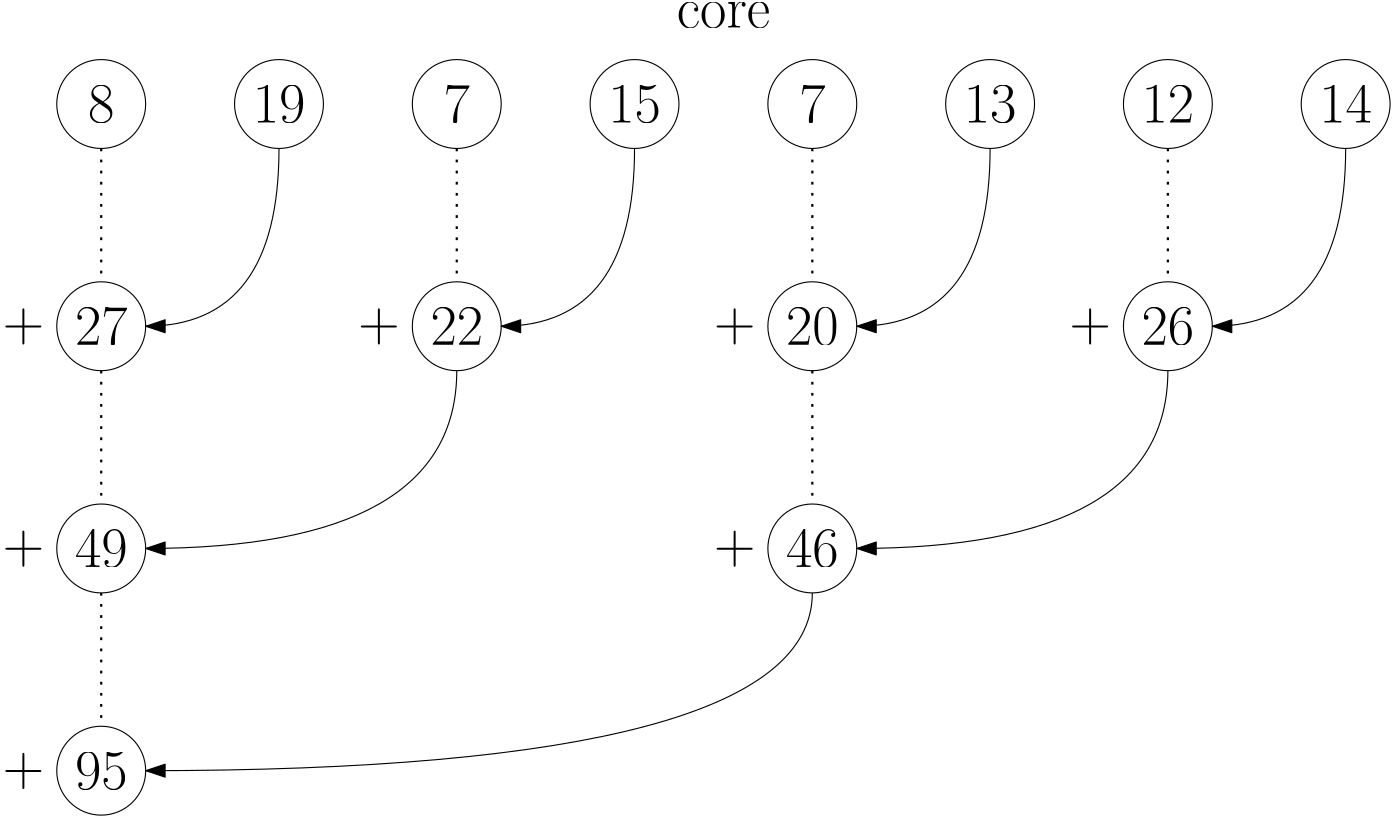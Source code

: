 <?xml version="1.0"?>
<!DOCTYPE ipe SYSTEM "ipe.dtd">
<ipe version="70218" creator="Ipe 7.2.28">
<info created="D:20240924163623" modified="D:20240924163910"/>
<ipestyle name="basic">
<symbol name="arrow/arc(spx)">
<path stroke="sym-stroke" fill="sym-stroke" pen="sym-pen">
0 0 m
-1 0.333 l
-1 -0.333 l
h
</path>
</symbol>
<symbol name="arrow/farc(spx)">
<path stroke="sym-stroke" fill="white" pen="sym-pen">
0 0 m
-1 0.333 l
-1 -0.333 l
h
</path>
</symbol>
<symbol name="arrow/ptarc(spx)">
<path stroke="sym-stroke" fill="sym-stroke" pen="sym-pen">
0 0 m
-1 0.333 l
-0.8 0 l
-1 -0.333 l
h
</path>
</symbol>
<symbol name="arrow/fptarc(spx)">
<path stroke="sym-stroke" fill="white" pen="sym-pen">
0 0 m
-1 0.333 l
-0.8 0 l
-1 -0.333 l
h
</path>
</symbol>
<symbol name="mark/circle(sx)" transformations="translations">
<path fill="sym-stroke">
0.6 0 0 0.6 0 0 e
0.4 0 0 0.4 0 0 e
</path>
</symbol>
<symbol name="mark/disk(sx)" transformations="translations">
<path fill="sym-stroke">
0.6 0 0 0.6 0 0 e
</path>
</symbol>
<symbol name="mark/fdisk(sfx)" transformations="translations">
<group>
<path fill="sym-fill">
0.5 0 0 0.5 0 0 e
</path>
<path fill="sym-stroke" fillrule="eofill">
0.6 0 0 0.6 0 0 e
0.4 0 0 0.4 0 0 e
</path>
</group>
</symbol>
<symbol name="mark/box(sx)" transformations="translations">
<path fill="sym-stroke" fillrule="eofill">
-0.6 -0.6 m
0.6 -0.6 l
0.6 0.6 l
-0.6 0.6 l
h
-0.4 -0.4 m
0.4 -0.4 l
0.4 0.4 l
-0.4 0.4 l
h
</path>
</symbol>
<symbol name="mark/square(sx)" transformations="translations">
<path fill="sym-stroke">
-0.6 -0.6 m
0.6 -0.6 l
0.6 0.6 l
-0.6 0.6 l
h
</path>
</symbol>
<symbol name="mark/fsquare(sfx)" transformations="translations">
<group>
<path fill="sym-fill">
-0.5 -0.5 m
0.5 -0.5 l
0.5 0.5 l
-0.5 0.5 l
h
</path>
<path fill="sym-stroke" fillrule="eofill">
-0.6 -0.6 m
0.6 -0.6 l
0.6 0.6 l
-0.6 0.6 l
h
-0.4 -0.4 m
0.4 -0.4 l
0.4 0.4 l
-0.4 0.4 l
h
</path>
</group>
</symbol>
<symbol name="mark/cross(sx)" transformations="translations">
<group>
<path fill="sym-stroke">
-0.43 -0.57 m
0.57 0.43 l
0.43 0.57 l
-0.57 -0.43 l
h
</path>
<path fill="sym-stroke">
-0.43 0.57 m
0.57 -0.43 l
0.43 -0.57 l
-0.57 0.43 l
h
</path>
</group>
</symbol>
<symbol name="arrow/fnormal(spx)">
<path stroke="sym-stroke" fill="white" pen="sym-pen">
0 0 m
-1 0.333 l
-1 -0.333 l
h
</path>
</symbol>
<symbol name="arrow/pointed(spx)">
<path stroke="sym-stroke" fill="sym-stroke" pen="sym-pen">
0 0 m
-1 0.333 l
-0.8 0 l
-1 -0.333 l
h
</path>
</symbol>
<symbol name="arrow/fpointed(spx)">
<path stroke="sym-stroke" fill="white" pen="sym-pen">
0 0 m
-1 0.333 l
-0.8 0 l
-1 -0.333 l
h
</path>
</symbol>
<symbol name="arrow/linear(spx)">
<path stroke="sym-stroke" pen="sym-pen">
-1 0.333 m
0 0 l
-1 -0.333 l
</path>
</symbol>
<symbol name="arrow/fdouble(spx)">
<path stroke="sym-stroke" fill="white" pen="sym-pen">
0 0 m
-1 0.333 l
-1 -0.333 l
h
-1 0 m
-2 0.333 l
-2 -0.333 l
h
</path>
</symbol>
<symbol name="arrow/double(spx)">
<path stroke="sym-stroke" fill="sym-stroke" pen="sym-pen">
0 0 m
-1 0.333 l
-1 -0.333 l
h
-1 0 m
-2 0.333 l
-2 -0.333 l
h
</path>
</symbol>
<symbol name="arrow/mid-normal(spx)">
<path stroke="sym-stroke" fill="sym-stroke" pen="sym-pen">
0.5 0 m
-0.5 0.333 l
-0.5 -0.333 l
h
</path>
</symbol>
<symbol name="arrow/mid-fnormal(spx)">
<path stroke="sym-stroke" fill="white" pen="sym-pen">
0.5 0 m
-0.5 0.333 l
-0.5 -0.333 l
h
</path>
</symbol>
<symbol name="arrow/mid-pointed(spx)">
<path stroke="sym-stroke" fill="sym-stroke" pen="sym-pen">
0.5 0 m
-0.5 0.333 l
-0.3 0 l
-0.5 -0.333 l
h
</path>
</symbol>
<symbol name="arrow/mid-fpointed(spx)">
<path stroke="sym-stroke" fill="white" pen="sym-pen">
0.5 0 m
-0.5 0.333 l
-0.3 0 l
-0.5 -0.333 l
h
</path>
</symbol>
<symbol name="arrow/mid-double(spx)">
<path stroke="sym-stroke" fill="sym-stroke" pen="sym-pen">
1 0 m
0 0.333 l
0 -0.333 l
h
0 0 m
-1 0.333 l
-1 -0.333 l
h
</path>
</symbol>
<symbol name="arrow/mid-fdouble(spx)">
<path stroke="sym-stroke" fill="white" pen="sym-pen">
1 0 m
0 0.333 l
0 -0.333 l
h
0 0 m
-1 0.333 l
-1 -0.333 l
h
</path>
</symbol>
<anglesize name="22.5 deg" value="22.5"/>
<anglesize name="30 deg" value="30"/>
<anglesize name="45 deg" value="45"/>
<anglesize name="60 deg" value="60"/>
<anglesize name="90 deg" value="90"/>
<arrowsize name="large" value="10"/>
<arrowsize name="small" value="5"/>
<arrowsize name="tiny" value="3"/>
<color name="blue" value="0 0 1"/>
<color name="brown" value="0.647 0.165 0.165"/>
<color name="darkblue" value="0 0 0.545"/>
<color name="darkcyan" value="0 0.545 0.545"/>
<color name="darkgray" value="0.663"/>
<color name="darkgreen" value="0 0.392 0"/>
<color name="darkmagenta" value="0.545 0 0.545"/>
<color name="darkorange" value="1 0.549 0"/>
<color name="darkred" value="0.545 0 0"/>
<color name="gold" value="1 0.843 0"/>
<color name="gray" value="0.745"/>
<color name="green" value="0 1 0"/>
<color name="lightblue" value="0.678 0.847 0.902"/>
<color name="lightcyan" value="0.878 1 1"/>
<color name="lightgray" value="0.827"/>
<color name="lightgreen" value="0.565 0.933 0.565"/>
<color name="lightyellow" value="1 1 0.878"/>
<color name="navy" value="0 0 0.502"/>
<color name="orange" value="1 0.647 0"/>
<color name="pink" value="1 0.753 0.796"/>
<color name="purple" value="0.627 0.125 0.941"/>
<color name="red" value="1 0 0"/>
<color name="seagreen" value="0.18 0.545 0.341"/>
<color name="turquoise" value="0.251 0.878 0.816"/>
<color name="violet" value="0.933 0.51 0.933"/>
<color name="yellow" value="1 1 0"/>
<dashstyle name="dash dot dotted" value="[4 2 1 2 1 2] 0"/>
<dashstyle name="dash dotted" value="[4 2 1 2] 0"/>
<dashstyle name="dashed" value="[4] 0"/>
<dashstyle name="dotted" value="[1 3] 0"/>
<gridsize name="10 pts (~3.5 mm)" value="10"/>
<gridsize name="14 pts (~5 mm)" value="14"/>
<gridsize name="16 pts (~6 mm)" value="16"/>
<gridsize name="20 pts (~7 mm)" value="20"/>
<gridsize name="28 pts (~10 mm)" value="28"/>
<gridsize name="32 pts (~12 mm)" value="32"/>
<gridsize name="4 pts" value="4"/>
<gridsize name="56 pts (~20 mm)" value="56"/>
<gridsize name="8 pts (~3 mm)" value="8"/>
<opacity name="10%" value="0.1"/>
<opacity name="30%" value="0.3"/>
<opacity name="50%" value="0.5"/>
<opacity name="75%" value="0.75"/>
<pen name="fat" value="1.2"/>
<pen name="heavier" value="0.8"/>
<pen name="ultrafat" value="2"/>
<symbolsize name="large" value="5"/>
<symbolsize name="small" value="2"/>
<symbolsize name="tiny" value="1.1"/>
<textsize name="Huge" value="\Huge"/>
<textsize name="LARGE" value="\LARGE"/>
<textsize name="Large" value="\Large"/>
<textsize name="footnote" value="\footnotesize"/>
<textsize name="huge" value="\huge"/>
<textsize name="large" value="\large"/>
<textsize name="script" value="\scriptsize"/>
<textsize name="small" value="\small"/>
<textsize name="tiny" value="\tiny"/>
<textstyle name="center" begin="\begin{center}" end="\end{center}"/>
<textstyle name="item" begin="\begin{itemize}\item{}" end="\end{itemize}"/>
<textstyle name="itemize" begin="\begin{itemize}" end="\end{itemize}"/>
<tiling name="falling" angle="-60" step="4" width="1"/>
<tiling name="rising" angle="30" step="4" width="1"/>
</ipestyle>
<page>
<layer name="alpha"/>
<view layers="alpha" active="alpha"/>
<text layer="alpha" matrix="1 0 0 1 -104 8" transformations="translations" pos="200 728" stroke="black" type="label" width="9.476" height="13.319" depth="0" halign="center" valign="center" size="huge">8</text>
<path matrix="1 0 0 1 -104 8" stroke="black">
16 0 0 16 200 728 e
</path>
<text matrix="1 0 0 1 -40 8" transformations="translations" pos="200 728" stroke="black" type="label" width="18.952" height="13.319" depth="0" halign="center" valign="center" size="huge">19</text>
<path matrix="1 0 0 1 -40 8" stroke="black">
16 0 0 16 200 728 e
</path>
<text matrix="1 0 0 1 24 8" transformations="translations" pos="200 728" stroke="black" type="label" width="9.476" height="13.319" depth="0" halign="center" valign="center" size="huge">7</text>
<path matrix="1 0 0 1 24 8" stroke="black">
16 0 0 16 200 728 e
</path>
<text matrix="1 0 0 1 88 8" transformations="translations" pos="200 728" stroke="black" type="label" width="18.952" height="13.319" depth="0" halign="center" valign="center" size="huge">15</text>
<path matrix="1 0 0 1 88 8" stroke="black">
16 0 0 16 200 728 e
</path>
<text matrix="1 0 0 1 152 8" transformations="translations" pos="200 728" stroke="black" type="label" width="9.476" height="13.319" depth="0" halign="center" valign="center" size="huge">7</text>
<path matrix="1 0 0 1 152 8" stroke="black">
16 0 0 16 200 728 e
</path>
<text matrix="1 0 0 1 216 8" transformations="translations" pos="200 728" stroke="black" type="label" width="18.952" height="13.319" depth="0" halign="center" valign="center" size="huge">13</text>
<path matrix="1 0 0 1 216 8" stroke="black">
16 0 0 16 200 728 e
</path>
<text matrix="1 0 0 1 280 8" transformations="translations" pos="200 728" stroke="black" type="label" width="18.952" height="13.319" depth="0" halign="center" valign="center" size="huge">12</text>
<path matrix="1 0 0 1 280 8" stroke="black">
16 0 0 16 200 728 e
</path>
<text matrix="1 0 0 1 344 8" transformations="translations" pos="200 728" stroke="black" type="label" width="18.952" height="13.319" depth="0" halign="center" valign="center" size="huge">14</text>
<path matrix="1 0 0 1 344 8" stroke="black">
16 0 0 16 200 728 e
</path>
<text matrix="1 0 0 1 -104 -72" transformations="translations" pos="200 728" stroke="black" type="label" width="18.952" height="13.319" depth="0" halign="center" valign="center" size="huge">27</text>
<path matrix="1 0 0 1 -104 -72" stroke="black">
16 0 0 16 200 728 e
</path>
<text matrix="1 0 0 1 -132 -72" transformations="translations" pos="200 728" stroke="black" type="label" width="14.874" height="11.644" depth="1.31" halign="center" valign="center" size="huge">+</text>
<text matrix="1 0 0 1 24 -72" transformations="translations" pos="200 728" stroke="black" type="label" width="18.952" height="13.319" depth="0" halign="center" valign="center" size="huge">22</text>
<path matrix="1 0 0 1 24 -72" stroke="black">
16 0 0 16 200 728 e
</path>
<text matrix="1 0 0 1 -4 -72" transformations="translations" pos="200 728" stroke="black" type="label" width="14.874" height="11.644" depth="1.31" halign="center" valign="center" size="huge">+</text>
<text matrix="1 0 0 1 152 -72" transformations="translations" pos="200 728" stroke="black" type="label" width="18.952" height="13.319" depth="0" halign="center" valign="center" size="huge">20</text>
<path matrix="1 0 0 1 152 -72" stroke="black">
16 0 0 16 200 728 e
</path>
<text matrix="1 0 0 1 124 -72" transformations="translations" pos="200 728" stroke="black" type="label" width="14.874" height="11.644" depth="1.31" halign="center" valign="center" size="huge">+</text>
<text matrix="1 0 0 1 280 -72" transformations="translations" pos="200 728" stroke="black" type="label" width="18.952" height="13.319" depth="0" halign="center" valign="center" size="huge">26</text>
<path matrix="1 0 0 1 280 -72" stroke="black">
16 0 0 16 200 728 e
</path>
<text matrix="1 0 0 1 252 -72" transformations="translations" pos="200 728" stroke="black" type="label" width="14.874" height="11.644" depth="1.31" halign="center" valign="center" size="huge">+</text>
<path stroke="black" dash="dotted" pen="heavier">
96 720 m
96 672 l
</path>
<path matrix="1 0 0 1 128 0" stroke="black" dash="dotted" pen="heavier">
96 720 m
96 672 l
</path>
<path matrix="1 0 0 1 256 0" stroke="black" dash="dotted" pen="heavier">
96 720 m
96 672 l
</path>
<path matrix="1 0 0 1 384 0" stroke="black" dash="dotted" pen="heavier">
96 720 m
96 672 l
</path>
<text matrix="1 0 0 1 -104 -152" transformations="translations" pos="200 728" stroke="black" type="label" width="18.952" height="13.319" depth="0" halign="center" valign="center" size="huge">49</text>
<path matrix="1 0 0 1 -104 -152" stroke="black">
16 0 0 16 200 728 e
</path>
<text matrix="1 0 0 1 -132 -152" transformations="translations" pos="200 728" stroke="black" type="label" width="14.874" height="11.644" depth="1.31" halign="center" valign="center" size="huge">+</text>
<path matrix="1 0 0 1 0 -80" stroke="black" dash="dotted" pen="heavier">
96 720 m
96 672 l
</path>
<text matrix="1 0 0 1 152 -152" transformations="translations" pos="200 728" stroke="black" type="label" width="18.952" height="13.319" depth="0" halign="center" valign="center" size="huge">46</text>
<path matrix="1 0 0 1 152 -152" stroke="black">
16 0 0 16 200 728 e
</path>
<text matrix="1 0 0 1 124 -152" transformations="translations" pos="200 728" stroke="black" type="label" width="14.874" height="11.644" depth="1.31" halign="center" valign="center" size="huge">+</text>
<path matrix="1 0 0 1 256 -80" stroke="black" dash="dotted" pen="heavier">
96 720 m
96 672 l
</path>
<text matrix="1 0 0 1 -104 -232" transformations="translations" pos="200 728" stroke="black" type="label" width="18.952" height="13.319" depth="0" halign="center" valign="center" size="huge">95</text>
<path matrix="1 0 0 1 -104 -232" stroke="black">
16 0 0 16 200 728 e
</path>
<text matrix="1 0 0 1 -132 -232" transformations="translations" pos="200 728" stroke="black" type="label" width="14.874" height="11.644" depth="1.31" halign="center" valign="center" size="huge">+</text>
<path matrix="1 0 0 1 0 -160" stroke="black" dash="dotted" pen="heavier">
96 720 m
96 672 l
</path>
<path stroke="black" arrow="normal/normal">
224 640 m
224 576
112 576 c
</path>
<path stroke="black" arrow="normal/normal">
160 720 m
160 656
112 656 c
</path>
<path matrix="1 0 0 1 128 0" stroke="black" arrow="normal/normal">
160 720 m
160 656
112 656 c
</path>
<path matrix="1 0 0 1 256 0" stroke="black" arrow="normal/normal">
160 720 m
160 656
112 656 c
</path>
<path matrix="1 0 0 1 384 0" stroke="black" arrow="normal/normal">
160 720 m
160 656
112 656 c
</path>
<path matrix="1 0 0 1 256 0" stroke="black" arrow="normal/normal">
224 640 m
224 576
112 576 c
</path>
<path stroke="black" arrow="normal/normal">
352 560 m
352 496
112 496 c
</path>
<text matrix="1 0 0 1 120 40" transformations="translations" pos="200 728" stroke="black" type="label" width="33.587" height="8.895" depth="0" halign="center" valign="center" size="huge">core</text>
</page>
</ipe>
